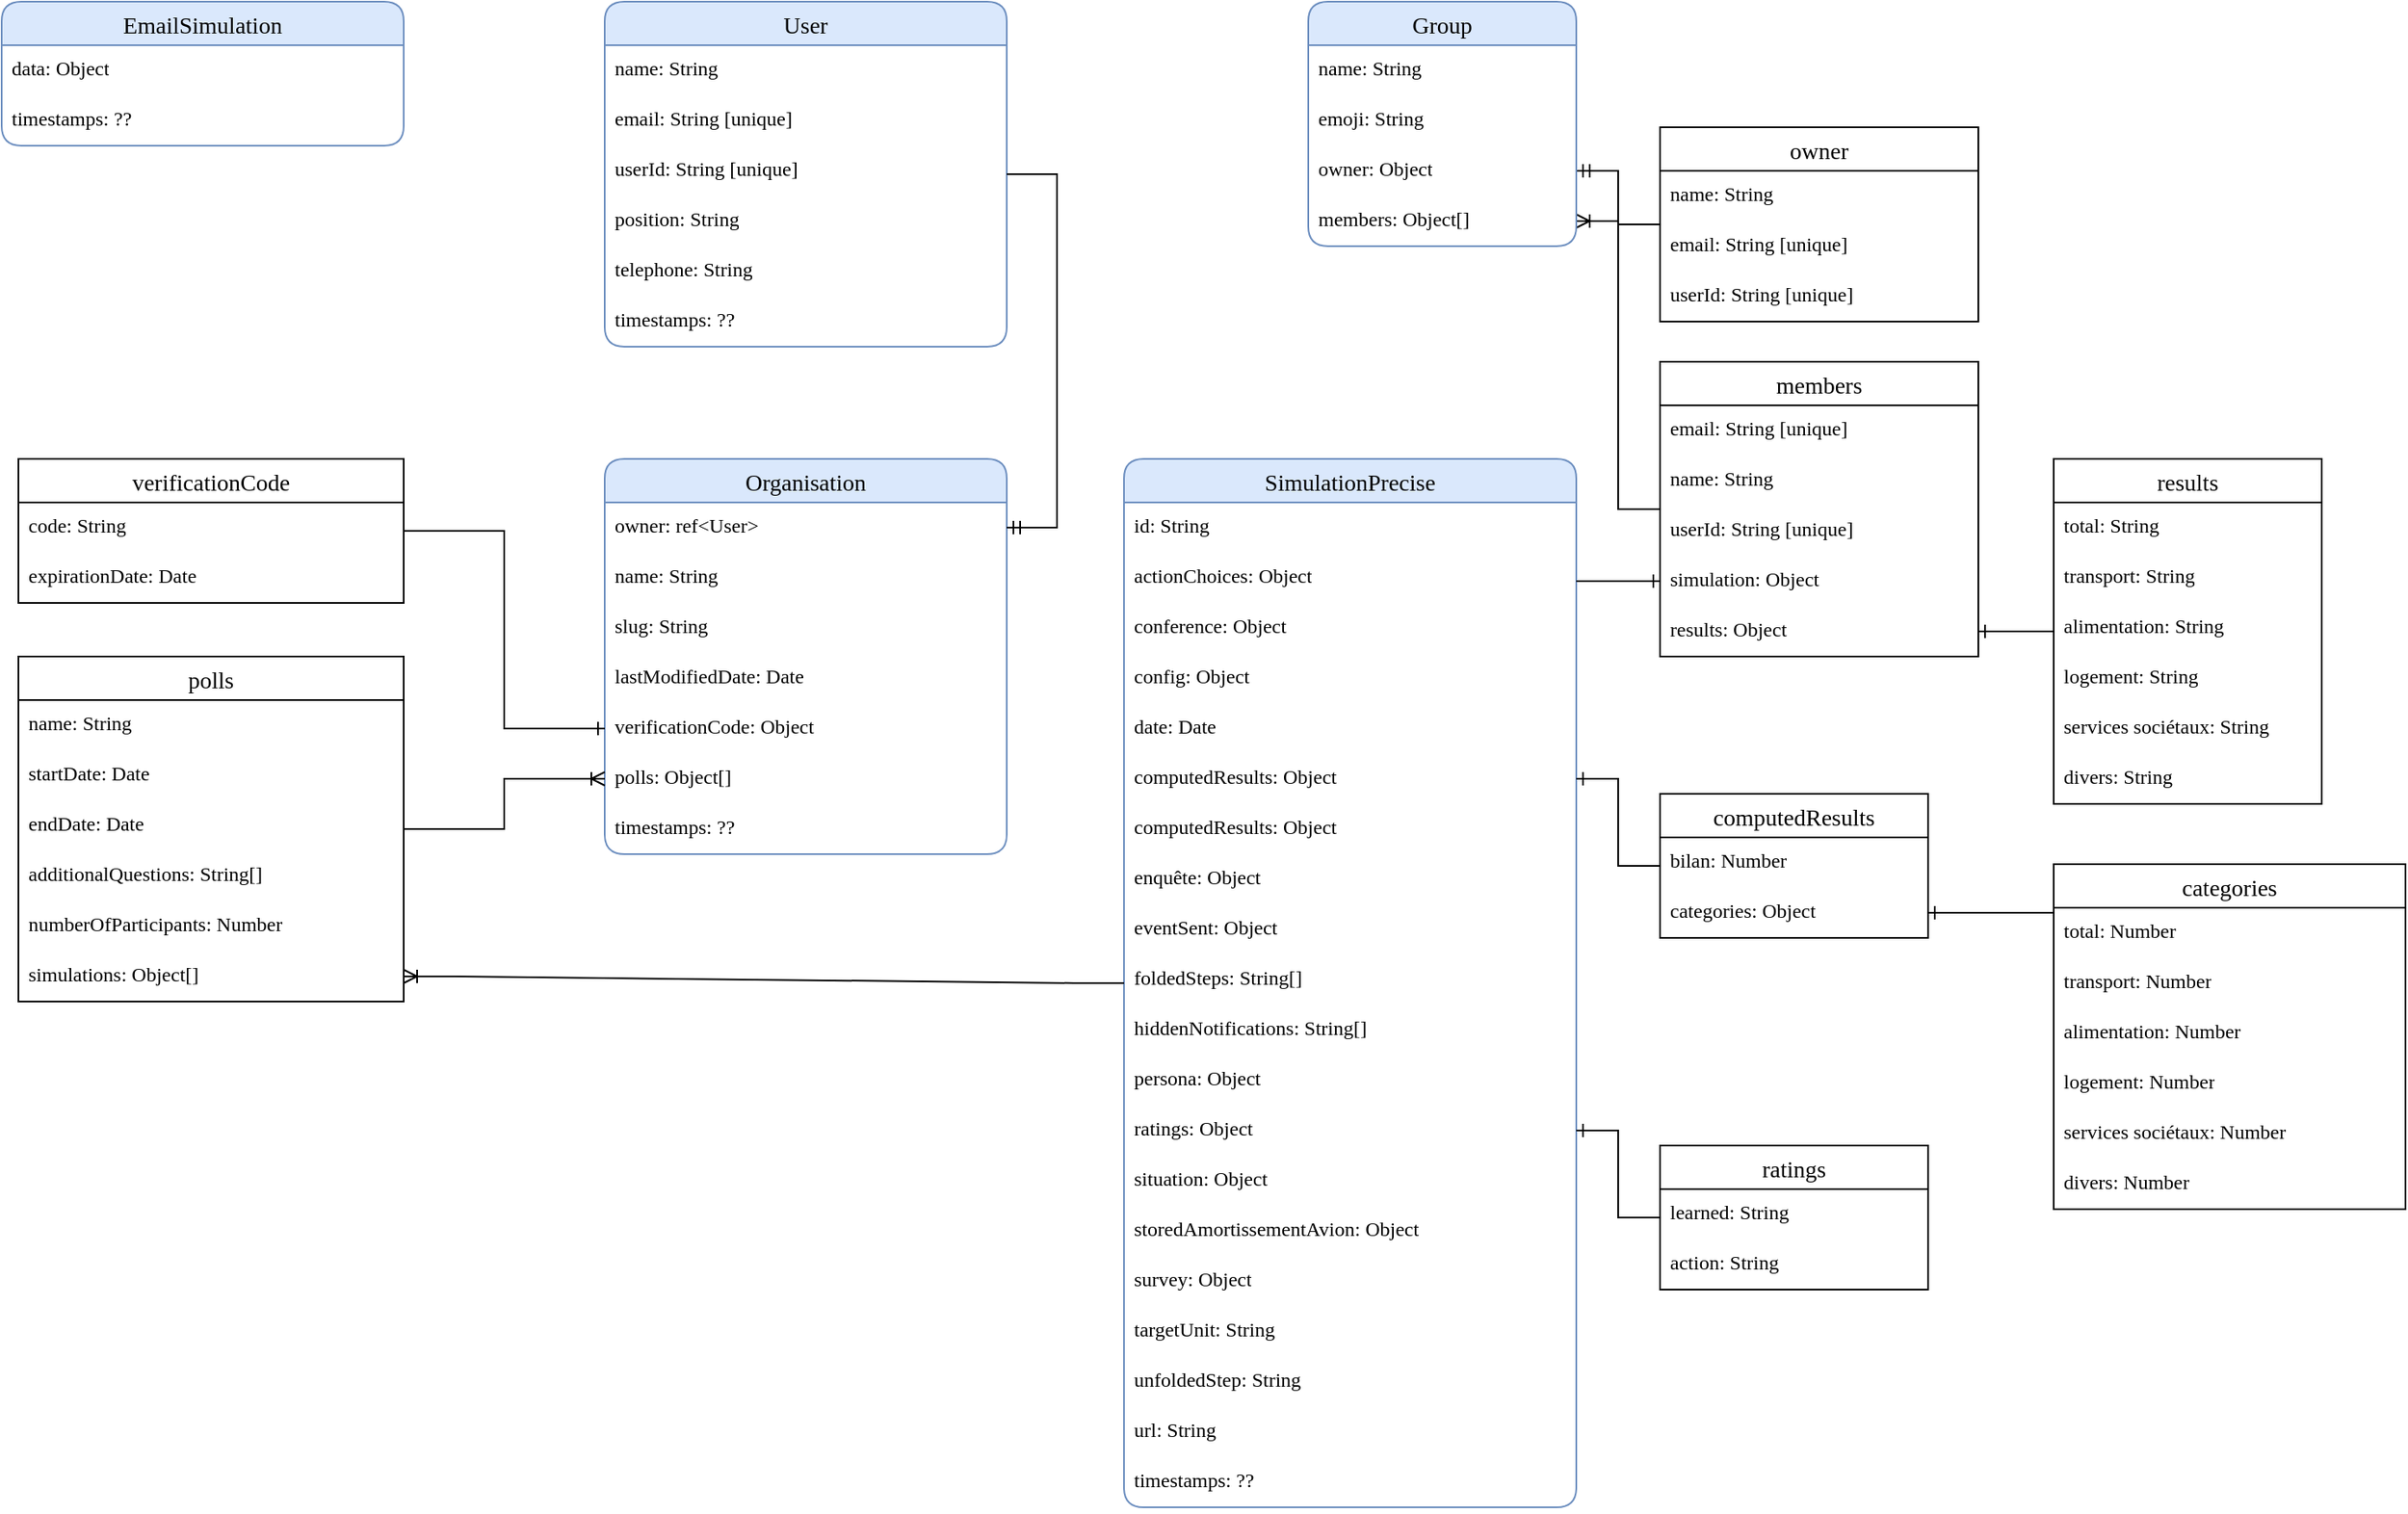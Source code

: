 <mxfile version="22.1.18" type="github">
  <diagram name="Page-1" id="E2e8UK9USBXzSFR0XxvL">
    <mxGraphModel dx="2864" dy="1289" grid="1" gridSize="10" guides="1" tooltips="1" connect="1" arrows="1" fold="1" page="1" pageScale="1" pageWidth="827" pageHeight="1169" math="0" shadow="0">
      <root>
        <mxCell id="0" />
        <mxCell id="1" parent="0" />
        <mxCell id="QZBpqfVKkdBwkF0B8BKG-8" value="owner" style="swimlane;fontStyle=0;childLayout=stackLayout;horizontal=1;startSize=26;horizontalStack=0;resizeParent=1;resizeParentMax=0;resizeLast=0;collapsible=1;marginBottom=0;align=center;fontSize=14;fontFamily=Garamond;" parent="1" vertex="1">
          <mxGeometry x="250" y="320" width="190" height="116" as="geometry" />
        </mxCell>
        <mxCell id="QZBpqfVKkdBwkF0B8BKG-10" value="name: String" style="text;strokeColor=none;fillColor=none;spacingLeft=4;spacingRight=4;overflow=hidden;rotatable=0;points=[[0,0.5],[1,0.5]];portConstraint=eastwest;fontSize=12;whiteSpace=wrap;html=1;fontFamily=Garamond;" parent="QZBpqfVKkdBwkF0B8BKG-8" vertex="1">
          <mxGeometry y="26" width="190" height="30" as="geometry" />
        </mxCell>
        <mxCell id="QZBpqfVKkdBwkF0B8BKG-11" value="email: String [unique]" style="text;strokeColor=none;fillColor=none;spacingLeft=4;spacingRight=4;overflow=hidden;rotatable=0;points=[[0,0.5],[1,0.5]];portConstraint=eastwest;fontSize=12;whiteSpace=wrap;html=1;fontFamily=Garamond;" parent="QZBpqfVKkdBwkF0B8BKG-8" vertex="1">
          <mxGeometry y="56" width="190" height="30" as="geometry" />
        </mxCell>
        <mxCell id="yZqnUWEz8lxgjuMiZNH8-3" value="userId: String [unique]" style="text;strokeColor=none;fillColor=none;spacingLeft=4;spacingRight=4;overflow=hidden;rotatable=0;points=[[0,0.5],[1,0.5]];portConstraint=eastwest;fontSize=12;whiteSpace=wrap;html=1;fontFamily=Garamond;" vertex="1" parent="QZBpqfVKkdBwkF0B8BKG-8">
          <mxGeometry y="86" width="190" height="30" as="geometry" />
        </mxCell>
        <mxCell id="yZqnUWEz8lxgjuMiZNH8-5" value="" style="fontSize=12;html=1;endArrow=ERmandOne;rounded=0;entryX=1;entryY=0.5;entryDx=0;entryDy=0;edgeStyle=elbowEdgeStyle;fontFamily=Garamond;" edge="1" parent="1" source="QZBpqfVKkdBwkF0B8BKG-8" target="yZqnUWEz8lxgjuMiZNH8-15">
          <mxGeometry width="100" height="100" relative="1" as="geometry">
            <mxPoint x="360" y="550" as="sourcePoint" />
            <mxPoint x="300" y="437.5" as="targetPoint" />
          </mxGeometry>
        </mxCell>
        <mxCell id="yZqnUWEz8lxgjuMiZNH8-6" value="members" style="swimlane;fontStyle=0;childLayout=stackLayout;horizontal=1;startSize=26;horizontalStack=0;resizeParent=1;resizeParentMax=0;resizeLast=0;collapsible=1;marginBottom=0;align=center;fontSize=14;fontFamily=Garamond;" vertex="1" parent="1">
          <mxGeometry x="250" y="460" width="190" height="176" as="geometry" />
        </mxCell>
        <mxCell id="yZqnUWEz8lxgjuMiZNH8-8" value="email: String [unique]" style="text;strokeColor=none;fillColor=none;spacingLeft=4;spacingRight=4;overflow=hidden;rotatable=0;points=[[0,0.5],[1,0.5]];portConstraint=eastwest;fontSize=12;whiteSpace=wrap;html=1;fontFamily=Garamond;" vertex="1" parent="yZqnUWEz8lxgjuMiZNH8-6">
          <mxGeometry y="26" width="190" height="30" as="geometry" />
        </mxCell>
        <mxCell id="yZqnUWEz8lxgjuMiZNH8-7" value="name: String" style="text;strokeColor=none;fillColor=none;spacingLeft=4;spacingRight=4;overflow=hidden;rotatable=0;points=[[0,0.5],[1,0.5]];portConstraint=eastwest;fontSize=12;whiteSpace=wrap;html=1;fontFamily=Garamond;" vertex="1" parent="yZqnUWEz8lxgjuMiZNH8-6">
          <mxGeometry y="56" width="190" height="30" as="geometry" />
        </mxCell>
        <mxCell id="yZqnUWEz8lxgjuMiZNH8-9" value="userId: String [unique]" style="text;strokeColor=none;fillColor=none;spacingLeft=4;spacingRight=4;overflow=hidden;rotatable=0;points=[[0,0.5],[1,0.5]];portConstraint=eastwest;fontSize=12;whiteSpace=wrap;html=1;fontFamily=Garamond;" vertex="1" parent="yZqnUWEz8lxgjuMiZNH8-6">
          <mxGeometry y="86" width="190" height="30" as="geometry" />
        </mxCell>
        <mxCell id="yZqnUWEz8lxgjuMiZNH8-11" value="simulation: Object" style="text;strokeColor=none;fillColor=none;spacingLeft=4;spacingRight=4;overflow=hidden;rotatable=0;points=[[0,0.5],[1,0.5]];portConstraint=eastwest;fontSize=12;whiteSpace=wrap;html=1;fontFamily=Garamond;" vertex="1" parent="yZqnUWEz8lxgjuMiZNH8-6">
          <mxGeometry y="116" width="190" height="30" as="geometry" />
        </mxCell>
        <mxCell id="yZqnUWEz8lxgjuMiZNH8-10" value="results: Object" style="text;strokeColor=none;fillColor=none;spacingLeft=4;spacingRight=4;overflow=hidden;rotatable=0;points=[[0,0.5],[1,0.5]];portConstraint=eastwest;fontSize=12;whiteSpace=wrap;html=1;fontFamily=Garamond;" vertex="1" parent="yZqnUWEz8lxgjuMiZNH8-6">
          <mxGeometry y="146" width="190" height="30" as="geometry" />
        </mxCell>
        <mxCell id="yZqnUWEz8lxgjuMiZNH8-12" value="" style="fontSize=12;html=1;endArrow=ERoneToMany;rounded=0;edgeStyle=elbowEdgeStyle;fontFamily=Garamond;" edge="1" parent="1" source="yZqnUWEz8lxgjuMiZNH8-6" target="yZqnUWEz8lxgjuMiZNH8-16">
          <mxGeometry width="100" height="100" relative="1" as="geometry">
            <mxPoint x="360" y="550" as="sourcePoint" />
            <mxPoint x="300" y="390" as="targetPoint" />
          </mxGeometry>
        </mxCell>
        <mxCell id="yZqnUWEz8lxgjuMiZNH8-13" value="Group" style="swimlane;fontStyle=0;childLayout=stackLayout;horizontal=1;startSize=26;horizontalStack=0;resizeParent=1;resizeParentMax=0;resizeLast=0;collapsible=1;marginBottom=0;align=center;fontSize=14;fillColor=#dae8fc;strokeColor=#6c8ebf;rounded=1;glass=0;shadow=0;fontFamily=Garamond;" vertex="1" parent="1">
          <mxGeometry x="40" y="245" width="160" height="146" as="geometry" />
        </mxCell>
        <mxCell id="yZqnUWEz8lxgjuMiZNH8-14" value="name: String" style="text;strokeColor=none;fillColor=none;spacingLeft=4;spacingRight=4;overflow=hidden;rotatable=0;points=[[0,0.5],[1,0.5]];portConstraint=eastwest;fontSize=12;whiteSpace=wrap;html=1;fontFamily=Garamond;" vertex="1" parent="yZqnUWEz8lxgjuMiZNH8-13">
          <mxGeometry y="26" width="160" height="30" as="geometry" />
        </mxCell>
        <mxCell id="yZqnUWEz8lxgjuMiZNH8-17" value="emoji: String" style="text;strokeColor=none;fillColor=none;spacingLeft=4;spacingRight=4;overflow=hidden;rotatable=0;points=[[0,0.5],[1,0.5]];portConstraint=eastwest;fontSize=12;whiteSpace=wrap;html=1;fontFamily=Garamond;" vertex="1" parent="yZqnUWEz8lxgjuMiZNH8-13">
          <mxGeometry y="56" width="160" height="30" as="geometry" />
        </mxCell>
        <mxCell id="yZqnUWEz8lxgjuMiZNH8-15" value="owner: Object" style="text;strokeColor=none;fillColor=none;spacingLeft=4;spacingRight=4;overflow=hidden;rotatable=0;points=[[0,0.5],[1,0.5]];portConstraint=eastwest;fontSize=12;whiteSpace=wrap;html=1;fontFamily=Garamond;" vertex="1" parent="yZqnUWEz8lxgjuMiZNH8-13">
          <mxGeometry y="86" width="160" height="30" as="geometry" />
        </mxCell>
        <mxCell id="yZqnUWEz8lxgjuMiZNH8-16" value="members: Object[]" style="text;strokeColor=none;fillColor=none;spacingLeft=4;spacingRight=4;overflow=hidden;rotatable=0;points=[[0,0.5],[1,0.5]];portConstraint=eastwest;fontSize=12;whiteSpace=wrap;html=1;fontFamily=Garamond;" vertex="1" parent="yZqnUWEz8lxgjuMiZNH8-13">
          <mxGeometry y="116" width="160" height="30" as="geometry" />
        </mxCell>
        <mxCell id="yZqnUWEz8lxgjuMiZNH8-18" value="results" style="swimlane;fontStyle=0;childLayout=stackLayout;horizontal=1;startSize=26;horizontalStack=0;resizeParent=1;resizeParentMax=0;resizeLast=0;collapsible=1;marginBottom=0;align=center;fontSize=14;fontFamily=Garamond;" vertex="1" parent="1">
          <mxGeometry x="485" y="518" width="160" height="206" as="geometry">
            <mxRectangle x="480" y="460" width="80" height="30" as="alternateBounds" />
          </mxGeometry>
        </mxCell>
        <mxCell id="yZqnUWEz8lxgjuMiZNH8-19" value="total: String" style="text;strokeColor=none;fillColor=none;spacingLeft=4;spacingRight=4;overflow=hidden;rotatable=0;points=[[0,0.5],[1,0.5]];portConstraint=eastwest;fontSize=12;whiteSpace=wrap;html=1;fontFamily=Garamond;" vertex="1" parent="yZqnUWEz8lxgjuMiZNH8-18">
          <mxGeometry y="26" width="160" height="30" as="geometry" />
        </mxCell>
        <mxCell id="yZqnUWEz8lxgjuMiZNH8-20" value="transport: String" style="text;strokeColor=none;fillColor=none;spacingLeft=4;spacingRight=4;overflow=hidden;rotatable=0;points=[[0,0.5],[1,0.5]];portConstraint=eastwest;fontSize=12;whiteSpace=wrap;html=1;fontFamily=Garamond;" vertex="1" parent="yZqnUWEz8lxgjuMiZNH8-18">
          <mxGeometry y="56" width="160" height="30" as="geometry" />
        </mxCell>
        <mxCell id="yZqnUWEz8lxgjuMiZNH8-21" value="alimentation: String" style="text;strokeColor=none;fillColor=none;spacingLeft=4;spacingRight=4;overflow=hidden;rotatable=0;points=[[0,0.5],[1,0.5]];portConstraint=eastwest;fontSize=12;whiteSpace=wrap;html=1;fontFamily=Garamond;" vertex="1" parent="yZqnUWEz8lxgjuMiZNH8-18">
          <mxGeometry y="86" width="160" height="30" as="geometry" />
        </mxCell>
        <mxCell id="yZqnUWEz8lxgjuMiZNH8-22" value="logement: String" style="text;strokeColor=none;fillColor=none;spacingLeft=4;spacingRight=4;overflow=hidden;rotatable=0;points=[[0,0.5],[1,0.5]];portConstraint=eastwest;fontSize=12;whiteSpace=wrap;html=1;fontFamily=Garamond;" vertex="1" parent="yZqnUWEz8lxgjuMiZNH8-18">
          <mxGeometry y="116" width="160" height="30" as="geometry" />
        </mxCell>
        <mxCell id="yZqnUWEz8lxgjuMiZNH8-23" value="services sociétaux: String" style="text;strokeColor=none;fillColor=none;spacingLeft=4;spacingRight=4;overflow=hidden;rotatable=0;points=[[0,0.5],[1,0.5]];portConstraint=eastwest;fontSize=12;whiteSpace=wrap;html=1;fontFamily=Garamond;" vertex="1" parent="yZqnUWEz8lxgjuMiZNH8-18">
          <mxGeometry y="146" width="160" height="30" as="geometry" />
        </mxCell>
        <mxCell id="yZqnUWEz8lxgjuMiZNH8-24" value="divers: String" style="text;strokeColor=none;fillColor=none;spacingLeft=4;spacingRight=4;overflow=hidden;rotatable=0;points=[[0,0.5],[1,0.5]];portConstraint=eastwest;fontSize=12;whiteSpace=wrap;html=1;fontFamily=Garamond;" vertex="1" parent="yZqnUWEz8lxgjuMiZNH8-18">
          <mxGeometry y="176" width="160" height="30" as="geometry" />
        </mxCell>
        <mxCell id="yZqnUWEz8lxgjuMiZNH8-26" value="" style="edgeStyle=elbowEdgeStyle;fontSize=12;html=1;endArrow=ERone;endFill=1;rounded=0;fontFamily=Garamond;elbow=vertical;" edge="1" parent="1" source="yZqnUWEz8lxgjuMiZNH8-18" target="yZqnUWEz8lxgjuMiZNH8-10">
          <mxGeometry width="100" height="100" relative="1" as="geometry">
            <mxPoint x="420" y="600" as="sourcePoint" />
            <mxPoint x="520" y="500" as="targetPoint" />
          </mxGeometry>
        </mxCell>
        <mxCell id="yZqnUWEz8lxgjuMiZNH8-27" value="SimulationPrecise" style="swimlane;fontStyle=0;childLayout=stackLayout;horizontal=1;startSize=26;horizontalStack=0;resizeParent=1;resizeParentMax=0;resizeLast=0;collapsible=1;marginBottom=0;align=center;fontSize=14;fillColor=#dae8fc;strokeColor=#6c8ebf;rounded=1;glass=0;shadow=0;fontFamily=Garamond;" vertex="1" parent="1">
          <mxGeometry x="-70" y="518" width="270" height="626" as="geometry" />
        </mxCell>
        <mxCell id="yZqnUWEz8lxgjuMiZNH8-28" value="&lt;div&gt;id: String&lt;/div&gt;&lt;br&gt;" style="text;strokeColor=none;fillColor=none;spacingLeft=4;spacingRight=4;overflow=hidden;rotatable=0;points=[[0,0.5],[1,0.5]];portConstraint=eastwest;fontSize=12;whiteSpace=wrap;html=1;fontFamily=Garamond;" vertex="1" parent="yZqnUWEz8lxgjuMiZNH8-27">
          <mxGeometry y="26" width="270" height="30" as="geometry" />
        </mxCell>
        <mxCell id="yZqnUWEz8lxgjuMiZNH8-29" value="actionChoices: Object" style="text;strokeColor=none;fillColor=none;spacingLeft=4;spacingRight=4;overflow=hidden;rotatable=0;points=[[0,0.5],[1,0.5]];portConstraint=eastwest;fontSize=12;whiteSpace=wrap;html=1;fontFamily=Garamond;" vertex="1" parent="yZqnUWEz8lxgjuMiZNH8-27">
          <mxGeometry y="56" width="270" height="30" as="geometry" />
        </mxCell>
        <mxCell id="yZqnUWEz8lxgjuMiZNH8-30" value="conference: Object" style="text;strokeColor=none;fillColor=none;spacingLeft=4;spacingRight=4;overflow=hidden;rotatable=0;points=[[0,0.5],[1,0.5]];portConstraint=eastwest;fontSize=12;whiteSpace=wrap;html=1;fontFamily=Garamond;" vertex="1" parent="yZqnUWEz8lxgjuMiZNH8-27">
          <mxGeometry y="86" width="270" height="30" as="geometry" />
        </mxCell>
        <mxCell id="yZqnUWEz8lxgjuMiZNH8-31" value="config: Object" style="text;strokeColor=none;fillColor=none;spacingLeft=4;spacingRight=4;overflow=hidden;rotatable=0;points=[[0,0.5],[1,0.5]];portConstraint=eastwest;fontSize=12;whiteSpace=wrap;html=1;fontFamily=Garamond;" vertex="1" parent="yZqnUWEz8lxgjuMiZNH8-27">
          <mxGeometry y="116" width="270" height="30" as="geometry" />
        </mxCell>
        <mxCell id="yZqnUWEz8lxgjuMiZNH8-40" value="date: Date" style="text;strokeColor=none;fillColor=none;spacingLeft=4;spacingRight=4;overflow=hidden;rotatable=0;points=[[0,0.5],[1,0.5]];portConstraint=eastwest;fontSize=12;whiteSpace=wrap;html=1;fontFamily=Garamond;" vertex="1" parent="yZqnUWEz8lxgjuMiZNH8-27">
          <mxGeometry y="146" width="270" height="30" as="geometry" />
        </mxCell>
        <mxCell id="yZqnUWEz8lxgjuMiZNH8-74" value="computedResults: Object" style="text;strokeColor=none;fillColor=none;spacingLeft=4;spacingRight=4;overflow=hidden;rotatable=0;points=[[0,0.5],[1,0.5]];portConstraint=eastwest;fontSize=12;whiteSpace=wrap;html=1;fontFamily=Garamond;" vertex="1" parent="yZqnUWEz8lxgjuMiZNH8-27">
          <mxGeometry y="176" width="270" height="30" as="geometry" />
        </mxCell>
        <mxCell id="yZqnUWEz8lxgjuMiZNH8-56" value="computedResults: Object" style="text;strokeColor=none;fillColor=none;spacingLeft=4;spacingRight=4;overflow=hidden;rotatable=0;points=[[0,0.5],[1,0.5]];portConstraint=eastwest;fontSize=12;whiteSpace=wrap;html=1;fontFamily=Garamond;" vertex="1" parent="yZqnUWEz8lxgjuMiZNH8-27">
          <mxGeometry y="206" width="270" height="30" as="geometry" />
        </mxCell>
        <mxCell id="yZqnUWEz8lxgjuMiZNH8-39" value="enquête: Object" style="text;strokeColor=none;fillColor=none;spacingLeft=4;spacingRight=4;overflow=hidden;rotatable=0;points=[[0,0.5],[1,0.5]];portConstraint=eastwest;fontSize=12;whiteSpace=wrap;html=1;fontFamily=Garamond;" vertex="1" parent="yZqnUWEz8lxgjuMiZNH8-27">
          <mxGeometry y="236" width="270" height="30" as="geometry" />
        </mxCell>
        <mxCell id="yZqnUWEz8lxgjuMiZNH8-38" value="eventSent: Object" style="text;strokeColor=none;fillColor=none;spacingLeft=4;spacingRight=4;overflow=hidden;rotatable=0;points=[[0,0.5],[1,0.5]];portConstraint=eastwest;fontSize=12;whiteSpace=wrap;html=1;fontFamily=Garamond;" vertex="1" parent="yZqnUWEz8lxgjuMiZNH8-27">
          <mxGeometry y="266" width="270" height="30" as="geometry" />
        </mxCell>
        <mxCell id="yZqnUWEz8lxgjuMiZNH8-37" value="foldedSteps: String[]" style="text;strokeColor=none;fillColor=none;spacingLeft=4;spacingRight=4;overflow=hidden;rotatable=0;points=[[0,0.5],[1,0.5]];portConstraint=eastwest;fontSize=12;whiteSpace=wrap;html=1;fontFamily=Garamond;" vertex="1" parent="yZqnUWEz8lxgjuMiZNH8-27">
          <mxGeometry y="296" width="270" height="30" as="geometry" />
        </mxCell>
        <mxCell id="yZqnUWEz8lxgjuMiZNH8-36" value="hiddenNotifications: String[]" style="text;strokeColor=none;fillColor=none;spacingLeft=4;spacingRight=4;overflow=hidden;rotatable=0;points=[[0,0.5],[1,0.5]];portConstraint=eastwest;fontSize=12;whiteSpace=wrap;html=1;fontFamily=Garamond;" vertex="1" parent="yZqnUWEz8lxgjuMiZNH8-27">
          <mxGeometry y="326" width="270" height="30" as="geometry" />
        </mxCell>
        <mxCell id="yZqnUWEz8lxgjuMiZNH8-35" value="persona: Object" style="text;strokeColor=none;fillColor=none;spacingLeft=4;spacingRight=4;overflow=hidden;rotatable=0;points=[[0,0.5],[1,0.5]];portConstraint=eastwest;fontSize=12;whiteSpace=wrap;html=1;fontFamily=Garamond;" vertex="1" parent="yZqnUWEz8lxgjuMiZNH8-27">
          <mxGeometry y="356" width="270" height="30" as="geometry" />
        </mxCell>
        <mxCell id="yZqnUWEz8lxgjuMiZNH8-34" value="ratings: Object" style="text;strokeColor=none;fillColor=none;spacingLeft=4;spacingRight=4;overflow=hidden;rotatable=0;points=[[0,0.5],[1,0.5]];portConstraint=eastwest;fontSize=12;whiteSpace=wrap;html=1;fontFamily=Garamond;" vertex="1" parent="yZqnUWEz8lxgjuMiZNH8-27">
          <mxGeometry y="386" width="270" height="30" as="geometry" />
        </mxCell>
        <mxCell id="yZqnUWEz8lxgjuMiZNH8-33" value="situation: Object" style="text;strokeColor=none;fillColor=none;spacingLeft=4;spacingRight=4;overflow=hidden;rotatable=0;points=[[0,0.5],[1,0.5]];portConstraint=eastwest;fontSize=12;whiteSpace=wrap;html=1;fontFamily=Garamond;" vertex="1" parent="yZqnUWEz8lxgjuMiZNH8-27">
          <mxGeometry y="416" width="270" height="30" as="geometry" />
        </mxCell>
        <mxCell id="yZqnUWEz8lxgjuMiZNH8-32" value="storedAmortissementAvion: Object" style="text;strokeColor=none;fillColor=none;spacingLeft=4;spacingRight=4;overflow=hidden;rotatable=0;points=[[0,0.5],[1,0.5]];portConstraint=eastwest;fontSize=12;whiteSpace=wrap;html=1;fontFamily=Garamond;" vertex="1" parent="yZqnUWEz8lxgjuMiZNH8-27">
          <mxGeometry y="446" width="270" height="30" as="geometry" />
        </mxCell>
        <mxCell id="yZqnUWEz8lxgjuMiZNH8-42" value="survey: Object" style="text;strokeColor=none;fillColor=none;spacingLeft=4;spacingRight=4;overflow=hidden;rotatable=0;points=[[0,0.5],[1,0.5]];portConstraint=eastwest;fontSize=12;whiteSpace=wrap;html=1;fontFamily=Garamond;" vertex="1" parent="yZqnUWEz8lxgjuMiZNH8-27">
          <mxGeometry y="476" width="270" height="30" as="geometry" />
        </mxCell>
        <mxCell id="yZqnUWEz8lxgjuMiZNH8-41" value="targetUnit: String" style="text;strokeColor=none;fillColor=none;spacingLeft=4;spacingRight=4;overflow=hidden;rotatable=0;points=[[0,0.5],[1,0.5]];portConstraint=eastwest;fontSize=12;whiteSpace=wrap;html=1;fontFamily=Garamond;" vertex="1" parent="yZqnUWEz8lxgjuMiZNH8-27">
          <mxGeometry y="506" width="270" height="30" as="geometry" />
        </mxCell>
        <mxCell id="yZqnUWEz8lxgjuMiZNH8-44" value="unfoldedStep: String" style="text;strokeColor=none;fillColor=none;spacingLeft=4;spacingRight=4;overflow=hidden;rotatable=0;points=[[0,0.5],[1,0.5]];portConstraint=eastwest;fontSize=12;whiteSpace=wrap;html=1;fontFamily=Garamond;" vertex="1" parent="yZqnUWEz8lxgjuMiZNH8-27">
          <mxGeometry y="536" width="270" height="30" as="geometry" />
        </mxCell>
        <mxCell id="yZqnUWEz8lxgjuMiZNH8-43" value="url: String" style="text;strokeColor=none;fillColor=none;spacingLeft=4;spacingRight=4;overflow=hidden;rotatable=0;points=[[0,0.5],[1,0.5]];portConstraint=eastwest;fontSize=12;whiteSpace=wrap;html=1;fontFamily=Garamond;" vertex="1" parent="yZqnUWEz8lxgjuMiZNH8-27">
          <mxGeometry y="566" width="270" height="30" as="geometry" />
        </mxCell>
        <mxCell id="yZqnUWEz8lxgjuMiZNH8-45" value="timestamps: ??" style="text;strokeColor=none;fillColor=none;spacingLeft=4;spacingRight=4;overflow=hidden;rotatable=0;points=[[0,0.5],[1,0.5]];portConstraint=eastwest;fontSize=12;whiteSpace=wrap;html=1;fontFamily=Garamond;" vertex="1" parent="yZqnUWEz8lxgjuMiZNH8-27">
          <mxGeometry y="596" width="270" height="30" as="geometry" />
        </mxCell>
        <mxCell id="yZqnUWEz8lxgjuMiZNH8-47" value="" style="edgeStyle=elbowEdgeStyle;fontSize=12;html=1;endArrow=ERone;endFill=1;rounded=0;elbow=vertical;" edge="1" parent="1" source="yZqnUWEz8lxgjuMiZNH8-27" target="yZqnUWEz8lxgjuMiZNH8-11">
          <mxGeometry width="100" height="100" relative="1" as="geometry">
            <mxPoint x="364" y="780" as="sourcePoint" />
            <mxPoint x="464" y="680" as="targetPoint" />
          </mxGeometry>
        </mxCell>
        <mxCell id="yZqnUWEz8lxgjuMiZNH8-48" value="ratings" style="swimlane;fontStyle=0;childLayout=stackLayout;horizontal=1;startSize=26;horizontalStack=0;resizeParent=1;resizeParentMax=0;resizeLast=0;collapsible=1;marginBottom=0;align=center;fontSize=14;fontFamily=Garamond;" vertex="1" parent="1">
          <mxGeometry x="250" y="928" width="160" height="86" as="geometry">
            <mxRectangle x="480" y="460" width="80" height="30" as="alternateBounds" />
          </mxGeometry>
        </mxCell>
        <mxCell id="yZqnUWEz8lxgjuMiZNH8-49" value="learned: String" style="text;strokeColor=none;fillColor=none;spacingLeft=4;spacingRight=4;overflow=hidden;rotatable=0;points=[[0,0.5],[1,0.5]];portConstraint=eastwest;fontSize=12;whiteSpace=wrap;html=1;fontFamily=Garamond;" vertex="1" parent="yZqnUWEz8lxgjuMiZNH8-48">
          <mxGeometry y="26" width="160" height="30" as="geometry" />
        </mxCell>
        <mxCell id="yZqnUWEz8lxgjuMiZNH8-50" value="action: String" style="text;strokeColor=none;fillColor=none;spacingLeft=4;spacingRight=4;overflow=hidden;rotatable=0;points=[[0,0.5],[1,0.5]];portConstraint=eastwest;fontSize=12;whiteSpace=wrap;html=1;fontFamily=Garamond;" vertex="1" parent="yZqnUWEz8lxgjuMiZNH8-48">
          <mxGeometry y="56" width="160" height="30" as="geometry" />
        </mxCell>
        <mxCell id="yZqnUWEz8lxgjuMiZNH8-55" value="" style="edgeStyle=elbowEdgeStyle;fontSize=12;html=1;endArrow=ERone;endFill=1;rounded=0;" edge="1" parent="1" source="yZqnUWEz8lxgjuMiZNH8-48" target="yZqnUWEz8lxgjuMiZNH8-34">
          <mxGeometry width="100" height="100" relative="1" as="geometry">
            <mxPoint x="210" y="863" as="sourcePoint" />
            <mxPoint x="290" y="601" as="targetPoint" />
          </mxGeometry>
        </mxCell>
        <mxCell id="yZqnUWEz8lxgjuMiZNH8-57" value="computedResults" style="swimlane;fontStyle=0;childLayout=stackLayout;horizontal=1;startSize=26;horizontalStack=0;resizeParent=1;resizeParentMax=0;resizeLast=0;collapsible=1;marginBottom=0;align=center;fontSize=14;fontFamily=Garamond;" vertex="1" parent="1">
          <mxGeometry x="250" y="718" width="160" height="86" as="geometry">
            <mxRectangle x="480" y="460" width="80" height="30" as="alternateBounds" />
          </mxGeometry>
        </mxCell>
        <mxCell id="yZqnUWEz8lxgjuMiZNH8-58" value="bilan: Number" style="text;strokeColor=none;fillColor=none;spacingLeft=4;spacingRight=4;overflow=hidden;rotatable=0;points=[[0,0.5],[1,0.5]];portConstraint=eastwest;fontSize=12;whiteSpace=wrap;html=1;fontFamily=Garamond;" vertex="1" parent="yZqnUWEz8lxgjuMiZNH8-57">
          <mxGeometry y="26" width="160" height="30" as="geometry" />
        </mxCell>
        <mxCell id="yZqnUWEz8lxgjuMiZNH8-59" value="categories: Object" style="text;strokeColor=none;fillColor=none;spacingLeft=4;spacingRight=4;overflow=hidden;rotatable=0;points=[[0,0.5],[1,0.5]];portConstraint=eastwest;fontSize=12;whiteSpace=wrap;html=1;fontFamily=Garamond;" vertex="1" parent="yZqnUWEz8lxgjuMiZNH8-57">
          <mxGeometry y="56" width="160" height="30" as="geometry" />
        </mxCell>
        <mxCell id="yZqnUWEz8lxgjuMiZNH8-64" value="categories" style="swimlane;fontStyle=0;childLayout=stackLayout;horizontal=1;startSize=26;horizontalStack=0;resizeParent=1;resizeParentMax=0;resizeLast=0;collapsible=1;marginBottom=0;align=center;fontSize=14;fontFamily=Garamond;" vertex="1" parent="1">
          <mxGeometry x="485" y="760" width="210" height="206" as="geometry">
            <mxRectangle x="480" y="460" width="80" height="30" as="alternateBounds" />
          </mxGeometry>
        </mxCell>
        <mxCell id="yZqnUWEz8lxgjuMiZNH8-65" value="total: Number" style="text;strokeColor=none;fillColor=none;spacingLeft=4;spacingRight=4;overflow=hidden;rotatable=0;points=[[0,0.5],[1,0.5]];portConstraint=eastwest;fontSize=12;whiteSpace=wrap;html=1;fontFamily=Garamond;" vertex="1" parent="yZqnUWEz8lxgjuMiZNH8-64">
          <mxGeometry y="26" width="210" height="30" as="geometry" />
        </mxCell>
        <mxCell id="yZqnUWEz8lxgjuMiZNH8-66" value="transport: Number" style="text;strokeColor=none;fillColor=none;spacingLeft=4;spacingRight=4;overflow=hidden;rotatable=0;points=[[0,0.5],[1,0.5]];portConstraint=eastwest;fontSize=12;whiteSpace=wrap;html=1;fontFamily=Garamond;" vertex="1" parent="yZqnUWEz8lxgjuMiZNH8-64">
          <mxGeometry y="56" width="210" height="30" as="geometry" />
        </mxCell>
        <mxCell id="yZqnUWEz8lxgjuMiZNH8-67" value="alimentation: Number" style="text;strokeColor=none;fillColor=none;spacingLeft=4;spacingRight=4;overflow=hidden;rotatable=0;points=[[0,0.5],[1,0.5]];portConstraint=eastwest;fontSize=12;whiteSpace=wrap;html=1;fontFamily=Garamond;" vertex="1" parent="yZqnUWEz8lxgjuMiZNH8-64">
          <mxGeometry y="86" width="210" height="30" as="geometry" />
        </mxCell>
        <mxCell id="yZqnUWEz8lxgjuMiZNH8-68" value="logement: Number" style="text;strokeColor=none;fillColor=none;spacingLeft=4;spacingRight=4;overflow=hidden;rotatable=0;points=[[0,0.5],[1,0.5]];portConstraint=eastwest;fontSize=12;whiteSpace=wrap;html=1;fontFamily=Garamond;" vertex="1" parent="yZqnUWEz8lxgjuMiZNH8-64">
          <mxGeometry y="116" width="210" height="30" as="geometry" />
        </mxCell>
        <mxCell id="yZqnUWEz8lxgjuMiZNH8-69" value="services sociétaux: Number" style="text;strokeColor=none;fillColor=none;spacingLeft=4;spacingRight=4;overflow=hidden;rotatable=0;points=[[0,0.5],[1,0.5]];portConstraint=eastwest;fontSize=12;whiteSpace=wrap;html=1;fontFamily=Garamond;" vertex="1" parent="yZqnUWEz8lxgjuMiZNH8-64">
          <mxGeometry y="146" width="210" height="30" as="geometry" />
        </mxCell>
        <mxCell id="yZqnUWEz8lxgjuMiZNH8-70" value="divers: Number" style="text;strokeColor=none;fillColor=none;spacingLeft=4;spacingRight=4;overflow=hidden;rotatable=0;points=[[0,0.5],[1,0.5]];portConstraint=eastwest;fontSize=12;whiteSpace=wrap;html=1;fontFamily=Garamond;" vertex="1" parent="yZqnUWEz8lxgjuMiZNH8-64">
          <mxGeometry y="176" width="210" height="30" as="geometry" />
        </mxCell>
        <mxCell id="yZqnUWEz8lxgjuMiZNH8-71" value="" style="edgeStyle=elbowEdgeStyle;fontSize=12;html=1;endArrow=ERone;endFill=1;rounded=0;elbow=vertical;" edge="1" parent="1" source="yZqnUWEz8lxgjuMiZNH8-64" target="yZqnUWEz8lxgjuMiZNH8-59">
          <mxGeometry width="100" height="100" relative="1" as="geometry">
            <mxPoint x="280" y="921" as="sourcePoint" />
            <mxPoint x="210" y="951" as="targetPoint" />
          </mxGeometry>
        </mxCell>
        <mxCell id="yZqnUWEz8lxgjuMiZNH8-75" value="" style="edgeStyle=elbowEdgeStyle;fontSize=12;html=1;endArrow=ERone;endFill=1;rounded=0;" edge="1" parent="1" source="yZqnUWEz8lxgjuMiZNH8-57" target="yZqnUWEz8lxgjuMiZNH8-74">
          <mxGeometry width="100" height="100" relative="1" as="geometry">
            <mxPoint x="-130" y="694" as="sourcePoint" />
            <mxPoint x="-130" y="630" as="targetPoint" />
          </mxGeometry>
        </mxCell>
        <mxCell id="yZqnUWEz8lxgjuMiZNH8-76" value="Organisation" style="swimlane;fontStyle=0;childLayout=stackLayout;horizontal=1;startSize=26;horizontalStack=0;resizeParent=1;resizeParentMax=0;resizeLast=0;collapsible=1;marginBottom=0;align=center;fontSize=14;fillColor=#dae8fc;strokeColor=#6c8ebf;rounded=1;glass=0;shadow=0;fontFamily=Garamond;" vertex="1" parent="1">
          <mxGeometry x="-380" y="518" width="240" height="236" as="geometry" />
        </mxCell>
        <mxCell id="yZqnUWEz8lxgjuMiZNH8-77" value="owner: ref&amp;lt;User&amp;gt;" style="text;strokeColor=none;fillColor=none;spacingLeft=4;spacingRight=4;overflow=hidden;rotatable=0;points=[[0,0.5],[1,0.5]];portConstraint=eastwest;fontSize=12;whiteSpace=wrap;html=1;fontFamily=Garamond;" vertex="1" parent="yZqnUWEz8lxgjuMiZNH8-76">
          <mxGeometry y="26" width="240" height="30" as="geometry" />
        </mxCell>
        <mxCell id="yZqnUWEz8lxgjuMiZNH8-79" value="name: String" style="text;strokeColor=none;fillColor=none;spacingLeft=4;spacingRight=4;overflow=hidden;rotatable=0;points=[[0,0.5],[1,0.5]];portConstraint=eastwest;fontSize=12;whiteSpace=wrap;html=1;fontFamily=Garamond;" vertex="1" parent="yZqnUWEz8lxgjuMiZNH8-76">
          <mxGeometry y="56" width="240" height="30" as="geometry" />
        </mxCell>
        <mxCell id="yZqnUWEz8lxgjuMiZNH8-80" value="slug: String" style="text;strokeColor=none;fillColor=none;spacingLeft=4;spacingRight=4;overflow=hidden;rotatable=0;points=[[0,0.5],[1,0.5]];portConstraint=eastwest;fontSize=12;whiteSpace=wrap;html=1;fontFamily=Garamond;" vertex="1" parent="yZqnUWEz8lxgjuMiZNH8-76">
          <mxGeometry y="86" width="240" height="30" as="geometry" />
        </mxCell>
        <mxCell id="yZqnUWEz8lxgjuMiZNH8-81" value="lastModifiedDate: Date" style="text;strokeColor=none;fillColor=none;spacingLeft=4;spacingRight=4;overflow=hidden;rotatable=0;points=[[0,0.5],[1,0.5]];portConstraint=eastwest;fontSize=12;whiteSpace=wrap;html=1;fontFamily=Garamond;" vertex="1" parent="yZqnUWEz8lxgjuMiZNH8-76">
          <mxGeometry y="116" width="240" height="30" as="geometry" />
        </mxCell>
        <mxCell id="yZqnUWEz8lxgjuMiZNH8-82" value="verificationCode: Object" style="text;strokeColor=none;fillColor=none;spacingLeft=4;spacingRight=4;overflow=hidden;rotatable=0;points=[[0,0.5],[1,0.5]];portConstraint=eastwest;fontSize=12;whiteSpace=wrap;html=1;fontFamily=Garamond;" vertex="1" parent="yZqnUWEz8lxgjuMiZNH8-76">
          <mxGeometry y="146" width="240" height="30" as="geometry" />
        </mxCell>
        <mxCell id="yZqnUWEz8lxgjuMiZNH8-78" value="polls: Object[]" style="text;strokeColor=none;fillColor=none;spacingLeft=4;spacingRight=4;overflow=hidden;rotatable=0;points=[[0,0.5],[1,0.5]];portConstraint=eastwest;fontSize=12;whiteSpace=wrap;html=1;fontFamily=Garamond;" vertex="1" parent="yZqnUWEz8lxgjuMiZNH8-76">
          <mxGeometry y="176" width="240" height="30" as="geometry" />
        </mxCell>
        <mxCell id="yZqnUWEz8lxgjuMiZNH8-96" value="timestamps: ??" style="text;strokeColor=none;fillColor=none;spacingLeft=4;spacingRight=4;overflow=hidden;rotatable=0;points=[[0,0.5],[1,0.5]];portConstraint=eastwest;fontSize=12;whiteSpace=wrap;html=1;fontFamily=Garamond;" vertex="1" parent="yZqnUWEz8lxgjuMiZNH8-76">
          <mxGeometry y="206" width="240" height="30" as="geometry" />
        </mxCell>
        <mxCell id="yZqnUWEz8lxgjuMiZNH8-97" value="polls" style="swimlane;fontStyle=0;childLayout=stackLayout;horizontal=1;startSize=26;horizontalStack=0;resizeParent=1;resizeParentMax=0;resizeLast=0;collapsible=1;marginBottom=0;align=center;fontSize=14;fontFamily=Garamond;" vertex="1" parent="1">
          <mxGeometry x="-730" y="636" width="230" height="206" as="geometry" />
        </mxCell>
        <mxCell id="yZqnUWEz8lxgjuMiZNH8-102" value="name: String" style="text;strokeColor=none;fillColor=none;spacingLeft=4;spacingRight=4;overflow=hidden;rotatable=0;points=[[0,0.5],[1,0.5]];portConstraint=eastwest;fontSize=12;whiteSpace=wrap;html=1;fontFamily=Garamond;" vertex="1" parent="yZqnUWEz8lxgjuMiZNH8-97">
          <mxGeometry y="26" width="230" height="30" as="geometry" />
        </mxCell>
        <mxCell id="yZqnUWEz8lxgjuMiZNH8-99" value="startDate: Date" style="text;strokeColor=none;fillColor=none;spacingLeft=4;spacingRight=4;overflow=hidden;rotatable=0;points=[[0,0.5],[1,0.5]];portConstraint=eastwest;fontSize=12;whiteSpace=wrap;html=1;fontFamily=Garamond;" vertex="1" parent="yZqnUWEz8lxgjuMiZNH8-97">
          <mxGeometry y="56" width="230" height="30" as="geometry" />
        </mxCell>
        <mxCell id="yZqnUWEz8lxgjuMiZNH8-100" value="endDate: Date" style="text;strokeColor=none;fillColor=none;spacingLeft=4;spacingRight=4;overflow=hidden;rotatable=0;points=[[0,0.5],[1,0.5]];portConstraint=eastwest;fontSize=12;whiteSpace=wrap;html=1;fontFamily=Garamond;" vertex="1" parent="yZqnUWEz8lxgjuMiZNH8-97">
          <mxGeometry y="86" width="230" height="30" as="geometry" />
        </mxCell>
        <mxCell id="yZqnUWEz8lxgjuMiZNH8-101" value="additionalQuestions: String[]" style="text;strokeColor=none;fillColor=none;spacingLeft=4;spacingRight=4;overflow=hidden;rotatable=0;points=[[0,0.5],[1,0.5]];portConstraint=eastwest;fontSize=12;whiteSpace=wrap;html=1;fontFamily=Garamond;" vertex="1" parent="yZqnUWEz8lxgjuMiZNH8-97">
          <mxGeometry y="116" width="230" height="30" as="geometry" />
        </mxCell>
        <mxCell id="yZqnUWEz8lxgjuMiZNH8-103" value="numberOfParticipants: Number" style="text;strokeColor=none;fillColor=none;spacingLeft=4;spacingRight=4;overflow=hidden;rotatable=0;points=[[0,0.5],[1,0.5]];portConstraint=eastwest;fontSize=12;whiteSpace=wrap;html=1;fontFamily=Garamond;" vertex="1" parent="yZqnUWEz8lxgjuMiZNH8-97">
          <mxGeometry y="146" width="230" height="30" as="geometry" />
        </mxCell>
        <mxCell id="yZqnUWEz8lxgjuMiZNH8-98" value="simulations: Object[]" style="text;strokeColor=none;fillColor=none;spacingLeft=4;spacingRight=4;overflow=hidden;rotatable=0;points=[[0,0.5],[1,0.5]];portConstraint=eastwest;fontSize=12;whiteSpace=wrap;html=1;fontFamily=Garamond;" vertex="1" parent="yZqnUWEz8lxgjuMiZNH8-97">
          <mxGeometry y="176" width="230" height="30" as="geometry" />
        </mxCell>
        <mxCell id="yZqnUWEz8lxgjuMiZNH8-105" value="" style="fontSize=12;html=1;endArrow=ERoneToMany;rounded=0;edgeStyle=elbowEdgeStyle;fontFamily=Garamond;" edge="1" parent="1" source="yZqnUWEz8lxgjuMiZNH8-97" target="yZqnUWEz8lxgjuMiZNH8-78">
          <mxGeometry width="100" height="100" relative="1" as="geometry">
            <mxPoint x="-450" y="659" as="sourcePoint" />
            <mxPoint x="-500" y="550" as="targetPoint" />
          </mxGeometry>
        </mxCell>
        <mxCell id="yZqnUWEz8lxgjuMiZNH8-106" value="" style="fontSize=12;html=1;endArrow=ERoneToMany;rounded=0;fontFamily=Garamond;elbow=vertical;edgeStyle=entityRelationEdgeStyle;" edge="1" parent="1" source="yZqnUWEz8lxgjuMiZNH8-27" target="yZqnUWEz8lxgjuMiZNH8-98">
          <mxGeometry width="100" height="100" relative="1" as="geometry">
            <mxPoint x="-70" y="480.33" as="sourcePoint" />
            <mxPoint x="-190" y="480.33" as="targetPoint" />
          </mxGeometry>
        </mxCell>
        <mxCell id="yZqnUWEz8lxgjuMiZNH8-107" value="verificationCode" style="swimlane;fontStyle=0;childLayout=stackLayout;horizontal=1;startSize=26;horizontalStack=0;resizeParent=1;resizeParentMax=0;resizeLast=0;collapsible=1;marginBottom=0;align=center;fontSize=14;fontFamily=Garamond;" vertex="1" parent="1">
          <mxGeometry x="-730" y="518" width="230" height="86" as="geometry" />
        </mxCell>
        <mxCell id="yZqnUWEz8lxgjuMiZNH8-108" value="code: String" style="text;strokeColor=none;fillColor=none;spacingLeft=4;spacingRight=4;overflow=hidden;rotatable=0;points=[[0,0.5],[1,0.5]];portConstraint=eastwest;fontSize=12;whiteSpace=wrap;html=1;fontFamily=Garamond;" vertex="1" parent="yZqnUWEz8lxgjuMiZNH8-107">
          <mxGeometry y="26" width="230" height="30" as="geometry" />
        </mxCell>
        <mxCell id="yZqnUWEz8lxgjuMiZNH8-109" value="expirationDate: Date" style="text;strokeColor=none;fillColor=none;spacingLeft=4;spacingRight=4;overflow=hidden;rotatable=0;points=[[0,0.5],[1,0.5]];portConstraint=eastwest;fontSize=12;whiteSpace=wrap;html=1;fontFamily=Garamond;" vertex="1" parent="yZqnUWEz8lxgjuMiZNH8-107">
          <mxGeometry y="56" width="230" height="30" as="geometry" />
        </mxCell>
        <mxCell id="yZqnUWEz8lxgjuMiZNH8-114" value="" style="edgeStyle=elbowEdgeStyle;fontSize=12;html=1;endArrow=ERone;endFill=1;rounded=0;" edge="1" parent="1" source="yZqnUWEz8lxgjuMiZNH8-107" target="yZqnUWEz8lxgjuMiZNH8-82">
          <mxGeometry width="100" height="100" relative="1" as="geometry">
            <mxPoint x="-690" y="680" as="sourcePoint" />
            <mxPoint x="-740" y="680" as="targetPoint" />
          </mxGeometry>
        </mxCell>
        <mxCell id="yZqnUWEz8lxgjuMiZNH8-115" value="User" style="swimlane;fontStyle=0;childLayout=stackLayout;horizontal=1;startSize=26;horizontalStack=0;resizeParent=1;resizeParentMax=0;resizeLast=0;collapsible=1;marginBottom=0;align=center;fontSize=14;fillColor=#dae8fc;strokeColor=#6c8ebf;rounded=1;glass=0;shadow=0;fontFamily=Garamond;" vertex="1" parent="1">
          <mxGeometry x="-380" y="245" width="240" height="206" as="geometry" />
        </mxCell>
        <mxCell id="yZqnUWEz8lxgjuMiZNH8-118" value="name: String" style="text;strokeColor=none;fillColor=none;spacingLeft=4;spacingRight=4;overflow=hidden;rotatable=0;points=[[0,0.5],[1,0.5]];portConstraint=eastwest;fontSize=12;whiteSpace=wrap;html=1;fontFamily=Garamond;" vertex="1" parent="yZqnUWEz8lxgjuMiZNH8-115">
          <mxGeometry y="26" width="240" height="30" as="geometry" />
        </mxCell>
        <mxCell id="yZqnUWEz8lxgjuMiZNH8-116" value="email: String [unique]" style="text;strokeColor=none;fillColor=none;spacingLeft=4;spacingRight=4;overflow=hidden;rotatable=0;points=[[0,0.5],[1,0.5]];portConstraint=eastwest;fontSize=12;whiteSpace=wrap;html=1;fontFamily=Garamond;" vertex="1" parent="yZqnUWEz8lxgjuMiZNH8-115">
          <mxGeometry y="56" width="240" height="30" as="geometry" />
        </mxCell>
        <mxCell id="yZqnUWEz8lxgjuMiZNH8-117" value="userId: String [unique]" style="text;strokeColor=none;fillColor=none;spacingLeft=4;spacingRight=4;overflow=hidden;rotatable=0;points=[[0,0.5],[1,0.5]];portConstraint=eastwest;fontSize=12;whiteSpace=wrap;html=1;fontFamily=Garamond;" vertex="1" parent="yZqnUWEz8lxgjuMiZNH8-115">
          <mxGeometry y="86" width="240" height="30" as="geometry" />
        </mxCell>
        <mxCell id="yZqnUWEz8lxgjuMiZNH8-119" value="position: String" style="text;strokeColor=none;fillColor=none;spacingLeft=4;spacingRight=4;overflow=hidden;rotatable=0;points=[[0,0.5],[1,0.5]];portConstraint=eastwest;fontSize=12;whiteSpace=wrap;html=1;fontFamily=Garamond;" vertex="1" parent="yZqnUWEz8lxgjuMiZNH8-115">
          <mxGeometry y="116" width="240" height="30" as="geometry" />
        </mxCell>
        <mxCell id="yZqnUWEz8lxgjuMiZNH8-120" value="telephone: String" style="text;strokeColor=none;fillColor=none;spacingLeft=4;spacingRight=4;overflow=hidden;rotatable=0;points=[[0,0.5],[1,0.5]];portConstraint=eastwest;fontSize=12;whiteSpace=wrap;html=1;fontFamily=Garamond;" vertex="1" parent="yZqnUWEz8lxgjuMiZNH8-115">
          <mxGeometry y="146" width="240" height="30" as="geometry" />
        </mxCell>
        <mxCell id="yZqnUWEz8lxgjuMiZNH8-122" value="timestamps: ??" style="text;strokeColor=none;fillColor=none;spacingLeft=4;spacingRight=4;overflow=hidden;rotatable=0;points=[[0,0.5],[1,0.5]];portConstraint=eastwest;fontSize=12;whiteSpace=wrap;html=1;fontFamily=Garamond;" vertex="1" parent="yZqnUWEz8lxgjuMiZNH8-115">
          <mxGeometry y="176" width="240" height="30" as="geometry" />
        </mxCell>
        <mxCell id="yZqnUWEz8lxgjuMiZNH8-123" value="" style="edgeStyle=entityRelationEdgeStyle;fontSize=12;html=1;endArrow=ERmandOne;rounded=0;" edge="1" parent="1" source="yZqnUWEz8lxgjuMiZNH8-115" target="yZqnUWEz8lxgjuMiZNH8-77">
          <mxGeometry width="100" height="100" relative="1" as="geometry">
            <mxPoint x="-280" y="540" as="sourcePoint" />
            <mxPoint x="-180" y="440" as="targetPoint" />
          </mxGeometry>
        </mxCell>
        <mxCell id="yZqnUWEz8lxgjuMiZNH8-124" value="EmailSimulation" style="swimlane;fontStyle=0;childLayout=stackLayout;horizontal=1;startSize=26;horizontalStack=0;resizeParent=1;resizeParentMax=0;resizeLast=0;collapsible=1;marginBottom=0;align=center;fontSize=14;fillColor=#dae8fc;strokeColor=#6c8ebf;rounded=1;glass=0;shadow=0;fontFamily=Garamond;" vertex="1" parent="1">
          <mxGeometry x="-740" y="245" width="240" height="86" as="geometry" />
        </mxCell>
        <mxCell id="yZqnUWEz8lxgjuMiZNH8-125" value="data: Object" style="text;strokeColor=none;fillColor=none;spacingLeft=4;spacingRight=4;overflow=hidden;rotatable=0;points=[[0,0.5],[1,0.5]];portConstraint=eastwest;fontSize=12;whiteSpace=wrap;html=1;fontFamily=Garamond;" vertex="1" parent="yZqnUWEz8lxgjuMiZNH8-124">
          <mxGeometry y="26" width="240" height="30" as="geometry" />
        </mxCell>
        <mxCell id="yZqnUWEz8lxgjuMiZNH8-126" value="timestamps: ??" style="text;strokeColor=none;fillColor=none;spacingLeft=4;spacingRight=4;overflow=hidden;rotatable=0;points=[[0,0.5],[1,0.5]];portConstraint=eastwest;fontSize=12;whiteSpace=wrap;html=1;fontFamily=Garamond;" vertex="1" parent="yZqnUWEz8lxgjuMiZNH8-124">
          <mxGeometry y="56" width="240" height="30" as="geometry" />
        </mxCell>
      </root>
    </mxGraphModel>
  </diagram>
</mxfile>
